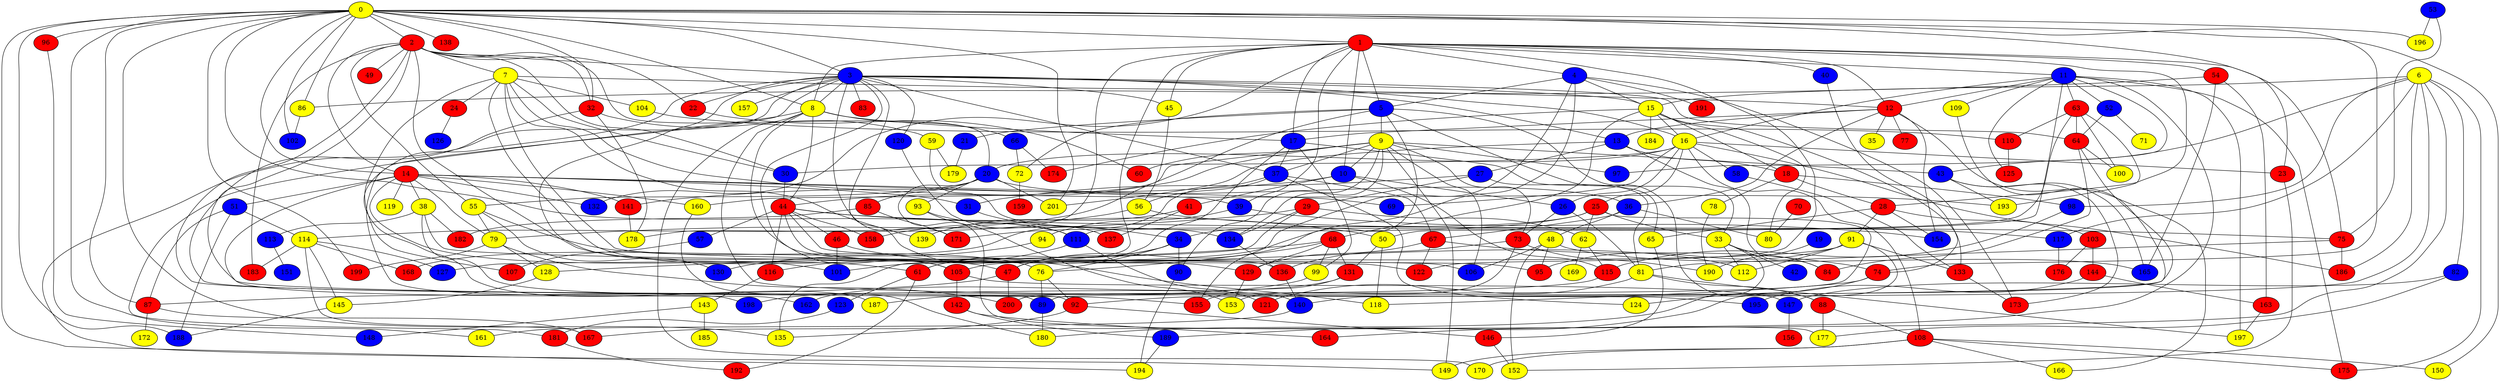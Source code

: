 graph {
0 [style = filled fillcolor = yellow];
1 [style = filled fillcolor = red];
2 [style = filled fillcolor = red];
3 [style = filled fillcolor = blue];
4 [style = filled fillcolor = blue];
5 [style = filled fillcolor = blue];
6 [style = filled fillcolor = yellow];
7 [style = filled fillcolor = yellow];
8 [style = filled fillcolor = yellow];
9 [style = filled fillcolor = yellow];
10 [style = filled fillcolor = blue];
11 [style = filled fillcolor = blue];
12 [style = filled fillcolor = red];
13 [style = filled fillcolor = blue];
14 [style = filled fillcolor = red];
15 [style = filled fillcolor = yellow];
16 [style = filled fillcolor = yellow];
17 [style = filled fillcolor = blue];
18 [style = filled fillcolor = red];
19 [style = filled fillcolor = blue];
20 [style = filled fillcolor = blue];
21 [style = filled fillcolor = blue];
22 [style = filled fillcolor = red];
23 [style = filled fillcolor = red];
24 [style = filled fillcolor = red];
25 [style = filled fillcolor = red];
26 [style = filled fillcolor = blue];
27 [style = filled fillcolor = blue];
28 [style = filled fillcolor = red];
29 [style = filled fillcolor = red];
30 [style = filled fillcolor = blue];
31 [style = filled fillcolor = blue];
32 [style = filled fillcolor = red];
33 [style = filled fillcolor = yellow];
34 [style = filled fillcolor = blue];
35 [style = filled fillcolor = yellow];
36 [style = filled fillcolor = blue];
37 [style = filled fillcolor = blue];
38 [style = filled fillcolor = yellow];
39 [style = filled fillcolor = blue];
40 [style = filled fillcolor = blue];
41 [style = filled fillcolor = red];
42 [style = filled fillcolor = blue];
43 [style = filled fillcolor = blue];
44 [style = filled fillcolor = red];
45 [style = filled fillcolor = yellow];
46 [style = filled fillcolor = red];
47 [style = filled fillcolor = red];
48 [style = filled fillcolor = yellow];
49 [style = filled fillcolor = red];
50 [style = filled fillcolor = yellow];
51 [style = filled fillcolor = blue];
52 [style = filled fillcolor = blue];
53 [style = filled fillcolor = blue];
54 [style = filled fillcolor = red];
55 [style = filled fillcolor = yellow];
56 [style = filled fillcolor = yellow];
57 [style = filled fillcolor = blue];
58 [style = filled fillcolor = blue];
59 [style = filled fillcolor = yellow];
60 [style = filled fillcolor = red];
61 [style = filled fillcolor = red];
62 [style = filled fillcolor = yellow];
63 [style = filled fillcolor = red];
64 [style = filled fillcolor = red];
65 [style = filled fillcolor = yellow];
66 [style = filled fillcolor = blue];
67 [style = filled fillcolor = red];
68 [style = filled fillcolor = red];
69 [style = filled fillcolor = blue];
70 [style = filled fillcolor = red];
71 [style = filled fillcolor = yellow];
72 [style = filled fillcolor = yellow];
73 [style = filled fillcolor = red];
74 [style = filled fillcolor = red];
75 [style = filled fillcolor = red];
76 [style = filled fillcolor = yellow];
77 [style = filled fillcolor = red];
78 [style = filled fillcolor = yellow];
79 [style = filled fillcolor = yellow];
80 [style = filled fillcolor = yellow];
81 [style = filled fillcolor = yellow];
82 [style = filled fillcolor = blue];
83 [style = filled fillcolor = red];
84 [style = filled fillcolor = red];
85 [style = filled fillcolor = red];
86 [style = filled fillcolor = yellow];
87 [style = filled fillcolor = red];
88 [style = filled fillcolor = red];
89 [style = filled fillcolor = blue];
90 [style = filled fillcolor = blue];
91 [style = filled fillcolor = yellow];
92 [style = filled fillcolor = red];
93 [style = filled fillcolor = yellow];
94 [style = filled fillcolor = yellow];
95 [style = filled fillcolor = red];
96 [style = filled fillcolor = red];
97 [style = filled fillcolor = blue];
98 [style = filled fillcolor = blue];
99 [style = filled fillcolor = yellow];
100 [style = filled fillcolor = yellow];
101 [style = filled fillcolor = blue];
102 [style = filled fillcolor = blue];
103 [style = filled fillcolor = red];
104 [style = filled fillcolor = yellow];
105 [style = filled fillcolor = red];
106 [style = filled fillcolor = blue];
107 [style = filled fillcolor = red];
108 [style = filled fillcolor = red];
109 [style = filled fillcolor = yellow];
110 [style = filled fillcolor = red];
111 [style = filled fillcolor = blue];
112 [style = filled fillcolor = yellow];
113 [style = filled fillcolor = blue];
114 [style = filled fillcolor = yellow];
115 [style = filled fillcolor = red];
116 [style = filled fillcolor = red];
117 [style = filled fillcolor = blue];
118 [style = filled fillcolor = yellow];
119 [style = filled fillcolor = yellow];
120 [style = filled fillcolor = blue];
121 [style = filled fillcolor = red];
122 [style = filled fillcolor = red];
123 [style = filled fillcolor = blue];
124 [style = filled fillcolor = yellow];
125 [style = filled fillcolor = red];
126 [style = filled fillcolor = blue];
127 [style = filled fillcolor = blue];
128 [style = filled fillcolor = yellow];
129 [style = filled fillcolor = red];
130 [style = filled fillcolor = blue];
131 [style = filled fillcolor = red];
132 [style = filled fillcolor = blue];
133 [style = filled fillcolor = red];
134 [style = filled fillcolor = blue];
135 [style = filled fillcolor = yellow];
136 [style = filled fillcolor = red];
137 [style = filled fillcolor = red];
138 [style = filled fillcolor = red];
139 [style = filled fillcolor = yellow];
140 [style = filled fillcolor = blue];
141 [style = filled fillcolor = red];
142 [style = filled fillcolor = red];
143 [style = filled fillcolor = yellow];
144 [style = filled fillcolor = red];
145 [style = filled fillcolor = yellow];
146 [style = filled fillcolor = red];
147 [style = filled fillcolor = blue];
148 [style = filled fillcolor = blue];
149 [style = filled fillcolor = yellow];
150 [style = filled fillcolor = yellow];
151 [style = filled fillcolor = blue];
152 [style = filled fillcolor = yellow];
153 [style = filled fillcolor = yellow];
154 [style = filled fillcolor = blue];
155 [style = filled fillcolor = red];
156 [style = filled fillcolor = red];
157 [style = filled fillcolor = yellow];
158 [style = filled fillcolor = red];
159 [style = filled fillcolor = red];
160 [style = filled fillcolor = yellow];
161 [style = filled fillcolor = yellow];
162 [style = filled fillcolor = blue];
163 [style = filled fillcolor = red];
164 [style = filled fillcolor = red];
165 [style = filled fillcolor = blue];
166 [style = filled fillcolor = yellow];
167 [style = filled fillcolor = red];
168 [style = filled fillcolor = red];
169 [style = filled fillcolor = yellow];
170 [style = filled fillcolor = yellow];
171 [style = filled fillcolor = red];
172 [style = filled fillcolor = yellow];
173 [style = filled fillcolor = red];
174 [style = filled fillcolor = red];
175 [style = filled fillcolor = red];
176 [style = filled fillcolor = red];
177 [style = filled fillcolor = yellow];
178 [style = filled fillcolor = yellow];
179 [style = filled fillcolor = yellow];
180 [style = filled fillcolor = yellow];
181 [style = filled fillcolor = red];
182 [style = filled fillcolor = red];
183 [style = filled fillcolor = red];
184 [style = filled fillcolor = yellow];
185 [style = filled fillcolor = yellow];
186 [style = filled fillcolor = red];
187 [style = filled fillcolor = yellow];
188 [style = filled fillcolor = blue];
189 [style = filled fillcolor = blue];
190 [style = filled fillcolor = yellow];
191 [style = filled fillcolor = red];
192 [style = filled fillcolor = red];
193 [style = filled fillcolor = yellow];
194 [style = filled fillcolor = yellow];
195 [style = filled fillcolor = blue];
196 [style = filled fillcolor = yellow];
197 [style = filled fillcolor = yellow];
198 [style = filled fillcolor = blue];
199 [style = filled fillcolor = red];
200 [style = filled fillcolor = red];
201 [style = filled fillcolor = yellow];
0 -- 8;
0 -- 3;
0 -- 2;
0 -- 1;
0 -- 14;
0 -- 23;
0 -- 32;
0 -- 74;
0 -- 86;
0 -- 87;
0 -- 96;
0 -- 102;
0 -- 111;
0 -- 135;
0 -- 138;
0 -- 150;
0 -- 161;
0 -- 188;
0 -- 194;
0 -- 196;
0 -- 199;
0 -- 201;
1 -- 4;
1 -- 5;
1 -- 8;
1 -- 10;
1 -- 11;
1 -- 12;
1 -- 17;
1 -- 28;
1 -- 39;
1 -- 40;
1 -- 45;
1 -- 54;
1 -- 75;
1 -- 122;
1 -- 132;
1 -- 135;
1 -- 178;
2 -- 3;
2 -- 7;
2 -- 14;
2 -- 20;
2 -- 22;
2 -- 30;
2 -- 32;
2 -- 49;
2 -- 55;
2 -- 89;
2 -- 105;
2 -- 155;
2 -- 183;
3 -- 8;
3 -- 13;
3 -- 15;
3 -- 16;
3 -- 22;
3 -- 37;
3 -- 45;
3 -- 64;
3 -- 83;
3 -- 101;
3 -- 105;
3 -- 118;
3 -- 120;
3 -- 149;
3 -- 157;
3 -- 171;
3 -- 187;
3 -- 198;
4 -- 5;
4 -- 15;
4 -- 47;
4 -- 101;
4 -- 173;
4 -- 191;
5 -- 9;
5 -- 21;
5 -- 33;
5 -- 72;
5 -- 88;
5 -- 114;
5 -- 155;
6 -- 15;
6 -- 43;
6 -- 82;
6 -- 92;
6 -- 98;
6 -- 117;
6 -- 167;
6 -- 175;
6 -- 186;
7 -- 12;
7 -- 24;
7 -- 30;
7 -- 47;
7 -- 104;
7 -- 106;
7 -- 107;
7 -- 139;
7 -- 193;
8 -- 17;
8 -- 44;
8 -- 66;
8 -- 129;
8 -- 170;
8 -- 181;
8 -- 195;
9 -- 10;
9 -- 37;
9 -- 43;
9 -- 44;
9 -- 60;
9 -- 73;
9 -- 90;
9 -- 97;
9 -- 106;
9 -- 134;
9 -- 149;
9 -- 160;
10 -- 26;
10 -- 41;
10 -- 115;
10 -- 141;
11 -- 12;
11 -- 16;
11 -- 50;
11 -- 52;
11 -- 63;
11 -- 97;
11 -- 109;
11 -- 125;
11 -- 164;
11 -- 175;
11 -- 197;
12 -- 13;
12 -- 17;
12 -- 35;
12 -- 36;
12 -- 77;
12 -- 154;
12 -- 166;
13 -- 18;
13 -- 27;
13 -- 84;
13 -- 201;
14 -- 31;
14 -- 38;
14 -- 39;
14 -- 51;
14 -- 61;
14 -- 69;
14 -- 79;
14 -- 119;
14 -- 132;
14 -- 141;
14 -- 160;
14 -- 162;
15 -- 16;
15 -- 18;
15 -- 68;
15 -- 80;
15 -- 133;
15 -- 174;
15 -- 184;
16 -- 20;
16 -- 23;
16 -- 25;
16 -- 26;
16 -- 30;
16 -- 58;
16 -- 69;
16 -- 108;
16 -- 186;
17 -- 37;
17 -- 61;
17 -- 65;
17 -- 99;
18 -- 28;
18 -- 78;
18 -- 98;
19 -- 190;
20 -- 36;
20 -- 55;
20 -- 85;
20 -- 93;
20 -- 177;
20 -- 201;
21 -- 179;
22 -- 60;
23 -- 152;
24 -- 126;
25 -- 33;
25 -- 34;
25 -- 62;
25 -- 171;
25 -- 200;
26 -- 73;
26 -- 81;
27 -- 29;
27 -- 31;
27 -- 81;
28 -- 65;
28 -- 91;
28 -- 103;
28 -- 154;
29 -- 62;
29 -- 79;
29 -- 127;
29 -- 134;
30 -- 44;
31 -- 34;
32 -- 59;
32 -- 92;
32 -- 178;
33 -- 42;
33 -- 84;
33 -- 112;
33 -- 180;
34 -- 47;
34 -- 61;
34 -- 76;
34 -- 90;
36 -- 48;
36 -- 67;
36 -- 80;
37 -- 56;
37 -- 67;
37 -- 124;
37 -- 168;
38 -- 113;
38 -- 122;
38 -- 140;
38 -- 182;
39 -- 94;
39 -- 154;
40 -- 74;
41 -- 137;
41 -- 139;
43 -- 165;
43 -- 173;
43 -- 193;
44 -- 46;
44 -- 50;
44 -- 57;
44 -- 75;
44 -- 95;
44 -- 116;
44 -- 136;
44 -- 158;
45 -- 56;
46 -- 101;
46 -- 112;
47 -- 87;
47 -- 200;
48 -- 95;
48 -- 106;
48 -- 152;
48 -- 165;
50 -- 118;
50 -- 131;
51 -- 87;
51 -- 114;
51 -- 188;
52 -- 64;
52 -- 71;
53 -- 75;
53 -- 196;
54 -- 86;
54 -- 163;
54 -- 165;
55 -- 76;
55 -- 79;
55 -- 130;
56 -- 117;
56 -- 158;
57 -- 107;
58 -- 133;
59 -- 134;
59 -- 179;
61 -- 123;
61 -- 192;
62 -- 115;
62 -- 169;
63 -- 64;
63 -- 100;
63 -- 110;
63 -- 111;
63 -- 193;
64 -- 84;
64 -- 89;
64 -- 100;
65 -- 146;
66 -- 72;
66 -- 174;
67 -- 74;
67 -- 122;
67 -- 129;
68 -- 76;
68 -- 99;
68 -- 128;
68 -- 129;
68 -- 131;
70 -- 80;
72 -- 159;
73 -- 136;
73 -- 153;
73 -- 190;
74 -- 118;
74 -- 124;
75 -- 81;
75 -- 186;
76 -- 89;
76 -- 92;
78 -- 190;
79 -- 128;
79 -- 199;
79 -- 200;
81 -- 88;
81 -- 121;
81 -- 197;
82 -- 147;
82 -- 177;
85 -- 171;
85 -- 182;
86 -- 102;
87 -- 167;
87 -- 172;
88 -- 108;
88 -- 177;
89 -- 180;
90 -- 194;
91 -- 95;
91 -- 105;
91 -- 112;
91 -- 133;
91 -- 189;
92 -- 135;
92 -- 146;
93 -- 111;
93 -- 153;
94 -- 130;
96 -- 148;
98 -- 115;
99 -- 198;
103 -- 144;
103 -- 176;
104 -- 110;
105 -- 142;
105 -- 147;
108 -- 149;
108 -- 150;
108 -- 166;
108 -- 170;
108 -- 175;
109 -- 140;
110 -- 125;
111 -- 116;
111 -- 121;
113 -- 151;
114 -- 127;
114 -- 145;
114 -- 167;
114 -- 168;
114 -- 183;
115 -- 187;
116 -- 143;
117 -- 176;
120 -- 137;
123 -- 181;
128 -- 145;
129 -- 153;
131 -- 155;
131 -- 162;
133 -- 173;
134 -- 136;
136 -- 140;
140 -- 161;
141 -- 178;
142 -- 164;
142 -- 189;
143 -- 148;
143 -- 185;
144 -- 163;
144 -- 195;
145 -- 188;
146 -- 152;
147 -- 156;
160 -- 180;
163 -- 197;
181 -- 192;
189 -- 194;
}
